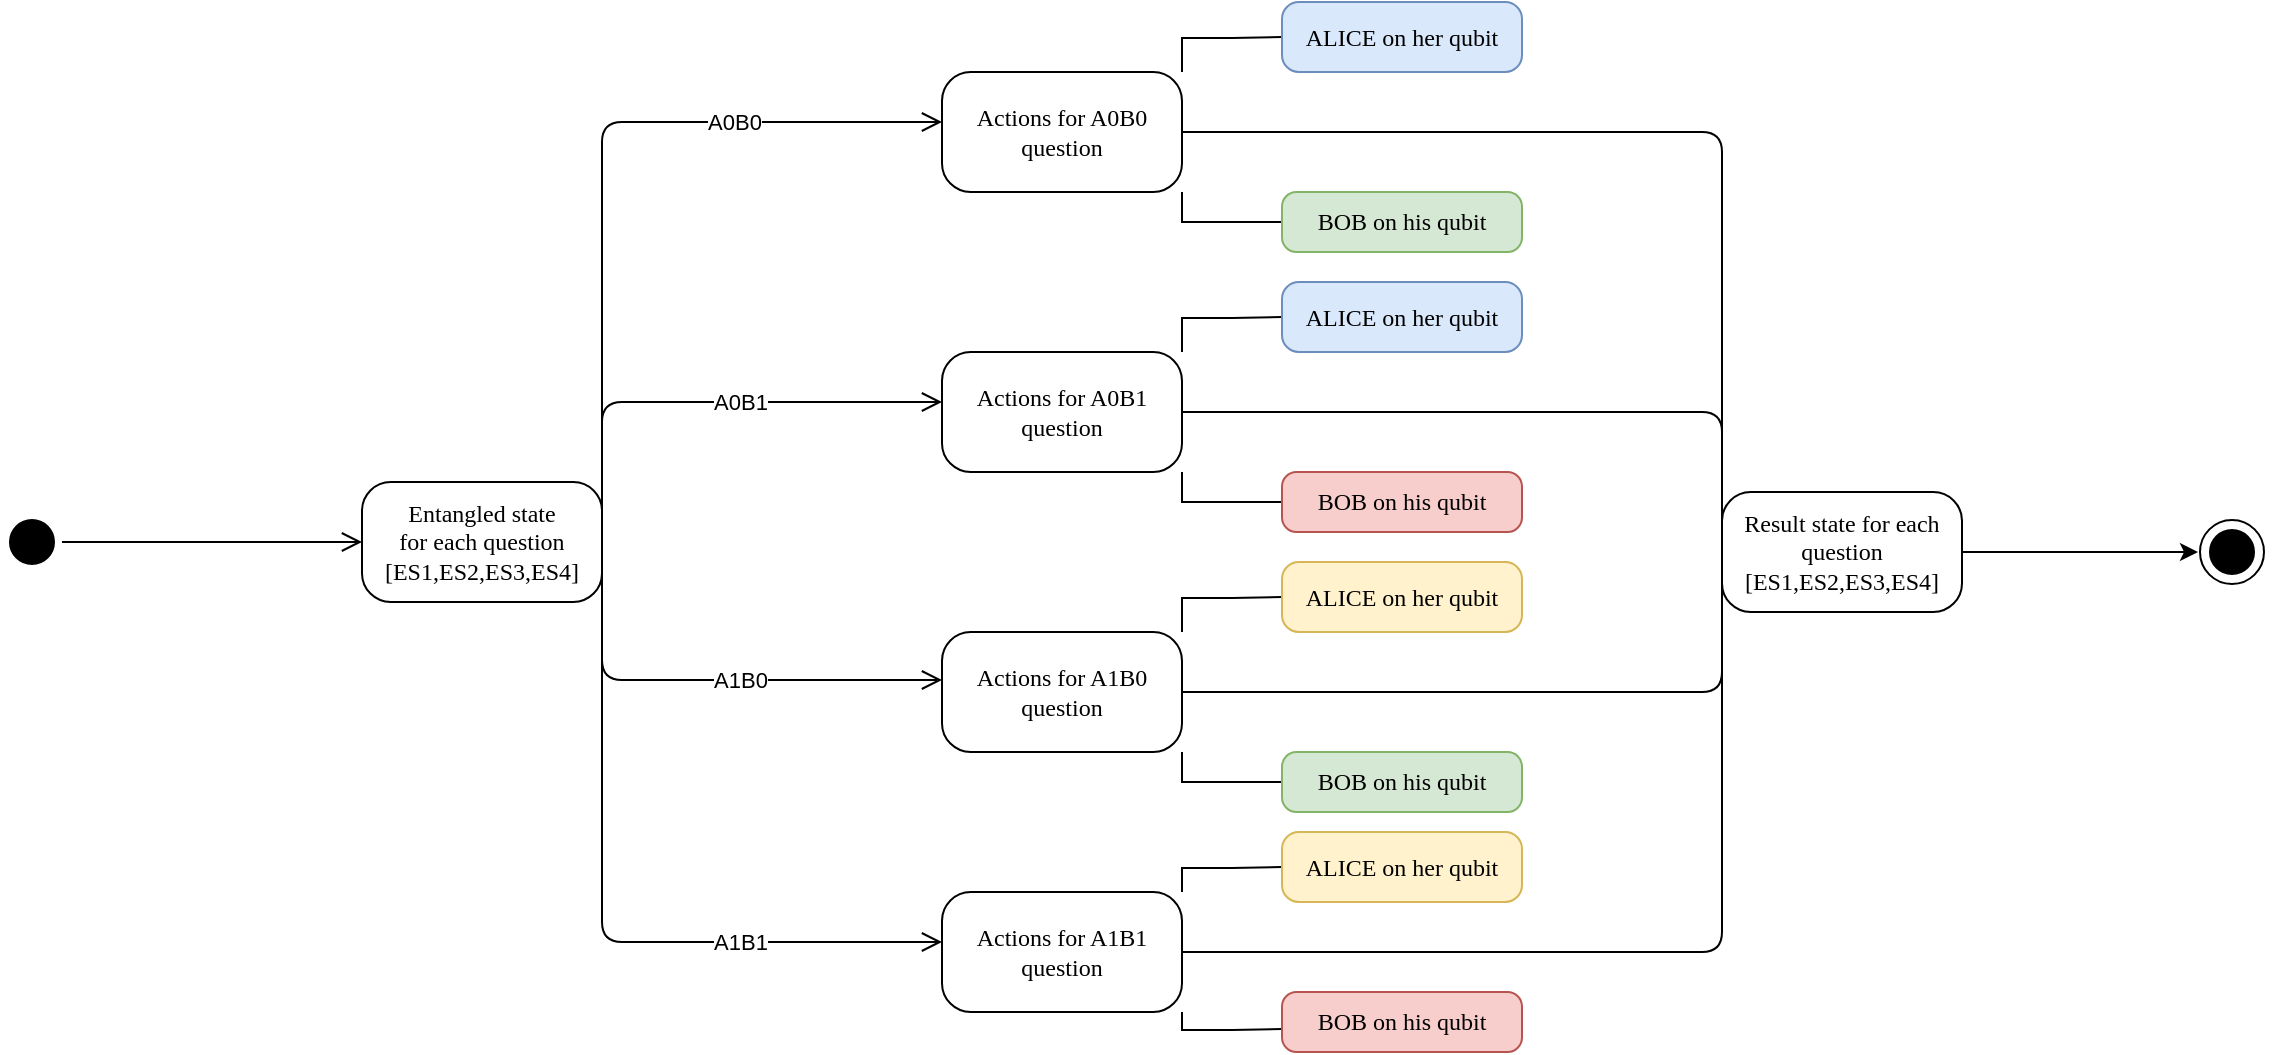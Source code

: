 <mxfile version="14.6.6" type="google"><diagram name="Page-1" id="58cdce13-f638-feb5-8d6f-7d28b1aa9fa0"><mxGraphModel dx="1422" dy="1622" grid="1" gridSize="10" guides="1" tooltips="1" connect="1" arrows="1" fold="1" page="1" pageScale="1" pageWidth="1100" pageHeight="850" background="#ffffff" math="0" shadow="0"><root><mxCell id="0"/><mxCell id="1" parent="0"/><mxCell id="382b91b5511bd0f7-1" value="" style="ellipse;html=1;shape=startState;rounded=1;shadow=0;comic=0;labelBackgroundColor=none;fontFamily=Verdana;fontSize=12;align=center;direction=south;fillColor=#000000;" parent="1" vertex="1"><mxGeometry x="60" y="235" width="30" height="30" as="geometry"/></mxCell><mxCell id="382b91b5511bd0f7-6" value="Entangled state&lt;br&gt;for each question&lt;br&gt;[ES1,ES2,ES3,ES4]" style="rounded=1;whiteSpace=wrap;html=1;arcSize=24;shadow=0;comic=0;labelBackgroundColor=none;fontFamily=Verdana;fontSize=12;align=center;" parent="1" vertex="1"><mxGeometry x="240" y="220" width="120" height="60" as="geometry"/></mxCell><mxCell id="3cde6dad864a17aa-4" style="edgeStyle=orthogonalEdgeStyle;html=1;labelBackgroundColor=none;endArrow=open;endSize=8;fontFamily=Verdana;fontSize=12;align=left;exitX=1;exitY=0.5;exitDx=0;exitDy=0;" parent="1" source="382b91b5511bd0f7-6" target="382b91b5511bd0f7-9" edge="1"><mxGeometry relative="1" as="geometry"><Array as="points"><mxPoint x="360" y="40"/></Array><mxPoint x="360" y="140" as="sourcePoint"/></mxGeometry></mxCell><mxCell id="1oZJd99CN38MWYjKBVLW-3" value="A0B0" style="edgeLabel;html=1;align=center;verticalAlign=middle;resizable=0;points=[];" parent="3cde6dad864a17aa-4" vertex="1" connectable="0"><mxGeometry x="0.482" y="-1" relative="1" as="geometry"><mxPoint x="-6" y="-1" as="offset"/></mxGeometry></mxCell><mxCell id="1oZJd99CN38MWYjKBVLW-37" style="edgeStyle=orthogonalEdgeStyle;rounded=0;orthogonalLoop=1;jettySize=auto;html=1;exitX=1;exitY=1;exitDx=0;exitDy=0;entryX=0;entryY=0.5;entryDx=0;entryDy=0;endArrow=none;endFill=0;strokeColor=#000000;" parent="1" source="382b91b5511bd0f7-9" target="1oZJd99CN38MWYjKBVLW-36" edge="1"><mxGeometry relative="1" as="geometry"><Array as="points"><mxPoint x="650" y="90"/></Array></mxGeometry></mxCell><mxCell id="1oZJd99CN38MWYjKBVLW-38" style="edgeStyle=orthogonalEdgeStyle;rounded=0;orthogonalLoop=1;jettySize=auto;html=1;exitX=1;exitY=0;exitDx=0;exitDy=0;entryX=0;entryY=0.5;entryDx=0;entryDy=0;endArrow=none;endFill=0;strokeColor=#000000;" parent="1" source="382b91b5511bd0f7-9" target="1oZJd99CN38MWYjKBVLW-35" edge="1"><mxGeometry relative="1" as="geometry"><Array as="points"><mxPoint x="650" y="-2"/><mxPoint x="675" y="-2"/></Array></mxGeometry></mxCell><mxCell id="382b91b5511bd0f7-9" value="Actions for A0B0 question" style="rounded=1;whiteSpace=wrap;html=1;arcSize=24;shadow=0;comic=0;labelBackgroundColor=none;fontFamily=Verdana;fontSize=12;align=center;" parent="1" vertex="1"><mxGeometry x="530" y="15" width="120" height="60" as="geometry"/></mxCell><mxCell id="2a3bc250acf0617d-9" style="edgeStyle=orthogonalEdgeStyle;html=1;labelBackgroundColor=none;endArrow=open;endSize=8;fontFamily=Verdana;fontSize=12;align=left;" parent="1" source="382b91b5511bd0f7-1" target="382b91b5511bd0f7-6" edge="1"><mxGeometry relative="1" as="geometry"/></mxCell><mxCell id="2a3bc250acf0617d-13" style="edgeStyle=orthogonalEdgeStyle;html=1;exitX=1;exitY=0.5;labelBackgroundColor=none;endArrow=open;endSize=8;fontFamily=Verdana;fontSize=12;align=left;exitDx=0;exitDy=0;" parent="1" source="382b91b5511bd0f7-6" target="382b91b5511bd0f7-10" edge="1"><mxGeometry relative="1" as="geometry"><mxPoint x="360" y="340" as="sourcePoint"/><Array as="points"><mxPoint x="360" y="180"/></Array></mxGeometry></mxCell><mxCell id="1oZJd99CN38MWYjKBVLW-4" value="A0B1" style="edgeLabel;html=1;align=center;verticalAlign=middle;resizable=0;points=[];" parent="2a3bc250acf0617d-13" vertex="1" connectable="0"><mxGeometry x="0.43" y="-7" relative="1" as="geometry"><mxPoint x="-33" y="-7" as="offset"/></mxGeometry></mxCell><mxCell id="1oZJd99CN38MWYjKBVLW-33" style="edgeStyle=orthogonalEdgeStyle;rounded=0;orthogonalLoop=1;jettySize=auto;html=1;exitX=1;exitY=1;exitDx=0;exitDy=0;entryX=0;entryY=0.5;entryDx=0;entryDy=0;endArrow=none;endFill=0;strokeColor=#000000;" parent="1" source="382b91b5511bd0f7-10" target="1oZJd99CN38MWYjKBVLW-30" edge="1"><mxGeometry relative="1" as="geometry"><Array as="points"><mxPoint x="650" y="230"/></Array></mxGeometry></mxCell><mxCell id="1oZJd99CN38MWYjKBVLW-34" style="edgeStyle=orthogonalEdgeStyle;rounded=0;orthogonalLoop=1;jettySize=auto;html=1;exitX=1;exitY=0;exitDx=0;exitDy=0;entryX=0;entryY=0.5;entryDx=0;entryDy=0;endArrow=none;endFill=0;strokeColor=#000000;" parent="1" source="382b91b5511bd0f7-10" target="1oZJd99CN38MWYjKBVLW-29" edge="1"><mxGeometry relative="1" as="geometry"><Array as="points"><mxPoint x="650" y="138"/><mxPoint x="675" y="138"/></Array></mxGeometry></mxCell><mxCell id="382b91b5511bd0f7-10" value="Actions for A0B1 question" style="rounded=1;whiteSpace=wrap;html=1;arcSize=24;shadow=0;comic=0;labelBackgroundColor=none;fontFamily=Verdana;fontSize=12;align=center;" parent="1" vertex="1"><mxGeometry x="530" y="155" width="120" height="60" as="geometry"/></mxCell><mxCell id="1oZJd99CN38MWYjKBVLW-5" style="edgeStyle=orthogonalEdgeStyle;html=1;exitX=1;exitY=0.5;labelBackgroundColor=none;endArrow=open;endSize=8;fontFamily=Verdana;fontSize=12;align=left;exitDx=0;exitDy=0;fontStyle=1;" parent="1" source="382b91b5511bd0f7-6" target="1oZJd99CN38MWYjKBVLW-9" edge="1"><mxGeometry relative="1" as="geometry"><mxPoint x="360" y="340" as="sourcePoint"/><mxPoint x="649.29" y="455" as="targetPoint"/><Array as="points"><mxPoint x="360" y="319"/></Array></mxGeometry></mxCell><mxCell id="1oZJd99CN38MWYjKBVLW-6" value="A1B0" style="edgeLabel;html=1;align=center;verticalAlign=middle;resizable=0;points=[];" parent="1oZJd99CN38MWYjKBVLW-5" vertex="1" connectable="0"><mxGeometry x="0.43" y="-7" relative="1" as="geometry"><mxPoint x="-33" y="-7" as="offset"/></mxGeometry></mxCell><mxCell id="1oZJd99CN38MWYjKBVLW-7" style="edgeStyle=orthogonalEdgeStyle;html=1;labelBackgroundColor=none;endArrow=open;endSize=8;fontFamily=Verdana;fontSize=12;align=left;" parent="1" target="1oZJd99CN38MWYjKBVLW-10" edge="1"><mxGeometry relative="1" as="geometry"><mxPoint x="360" y="220" as="sourcePoint"/><mxPoint x="649.29" y="565" as="targetPoint"/><Array as="points"><mxPoint x="360" y="450"/></Array></mxGeometry></mxCell><mxCell id="1oZJd99CN38MWYjKBVLW-8" value="A1B1" style="edgeLabel;html=1;align=center;verticalAlign=middle;resizable=0;points=[];" parent="1oZJd99CN38MWYjKBVLW-7" vertex="1" connectable="0"><mxGeometry x="0.43" y="-7" relative="1" as="geometry"><mxPoint x="13" y="-7" as="offset"/></mxGeometry></mxCell><mxCell id="1oZJd99CN38MWYjKBVLW-27" style="edgeStyle=orthogonalEdgeStyle;rounded=0;orthogonalLoop=1;jettySize=auto;html=1;exitX=1;exitY=0;exitDx=0;exitDy=0;entryX=0;entryY=0.5;entryDx=0;entryDy=0;endArrow=none;endFill=0;strokeColor=#000000;" parent="1" source="1oZJd99CN38MWYjKBVLW-9" target="1oZJd99CN38MWYjKBVLW-25" edge="1"><mxGeometry relative="1" as="geometry"><Array as="points"><mxPoint x="650" y="278"/><mxPoint x="675" y="278"/></Array></mxGeometry></mxCell><mxCell id="1oZJd99CN38MWYjKBVLW-28" style="edgeStyle=orthogonalEdgeStyle;rounded=0;orthogonalLoop=1;jettySize=auto;html=1;exitX=1;exitY=1;exitDx=0;exitDy=0;entryX=0;entryY=0.5;entryDx=0;entryDy=0;endArrow=none;endFill=0;strokeColor=#000000;" parent="1" source="1oZJd99CN38MWYjKBVLW-9" target="1oZJd99CN38MWYjKBVLW-26" edge="1"><mxGeometry relative="1" as="geometry"><Array as="points"><mxPoint x="650" y="370"/></Array></mxGeometry></mxCell><mxCell id="1oZJd99CN38MWYjKBVLW-9" value="Actions for A1B0 question" style="rounded=1;whiteSpace=wrap;html=1;arcSize=24;shadow=0;comic=0;labelBackgroundColor=none;fontFamily=Verdana;fontSize=12;align=center;" parent="1" vertex="1"><mxGeometry x="530" y="295" width="120" height="60" as="geometry"/></mxCell><mxCell id="1oZJd99CN38MWYjKBVLW-23" style="edgeStyle=orthogonalEdgeStyle;rounded=0;orthogonalLoop=1;jettySize=auto;html=1;exitX=1;exitY=0;exitDx=0;exitDy=0;entryX=0;entryY=0.5;entryDx=0;entryDy=0;endArrow=none;endFill=0;strokeColor=#000000;" parent="1" source="1oZJd99CN38MWYjKBVLW-10" target="1oZJd99CN38MWYjKBVLW-21" edge="1"><mxGeometry relative="1" as="geometry"><Array as="points"><mxPoint x="650" y="413"/><mxPoint x="675" y="413"/></Array></mxGeometry></mxCell><mxCell id="1oZJd99CN38MWYjKBVLW-24" style="edgeStyle=orthogonalEdgeStyle;rounded=0;orthogonalLoop=1;jettySize=auto;html=1;exitX=1;exitY=1;exitDx=0;exitDy=0;entryX=0;entryY=0.617;entryDx=0;entryDy=0;entryPerimeter=0;endArrow=none;endFill=0;strokeColor=#000000;" parent="1" source="1oZJd99CN38MWYjKBVLW-10" target="1oZJd99CN38MWYjKBVLW-22" edge="1"><mxGeometry relative="1" as="geometry"><Array as="points"><mxPoint x="650" y="494"/><mxPoint x="675" y="494"/></Array></mxGeometry></mxCell><mxCell id="1oZJd99CN38MWYjKBVLW-10" value="Actions for A1B1 question" style="rounded=1;whiteSpace=wrap;html=1;arcSize=24;shadow=0;comic=0;labelBackgroundColor=none;fontFamily=Verdana;fontSize=12;align=center;" parent="1" vertex="1"><mxGeometry x="530" y="425" width="120" height="60" as="geometry"/></mxCell><mxCell id="1oZJd99CN38MWYjKBVLW-40" style="edgeStyle=orthogonalEdgeStyle;rounded=0;orthogonalLoop=1;jettySize=auto;html=1;exitX=1;exitY=0.5;exitDx=0;exitDy=0;entryX=0.5;entryY=1;entryDx=0;entryDy=0;endArrow=classic;endFill=1;strokeColor=#000000;" parent="1" source="1oZJd99CN38MWYjKBVLW-12" target="1oZJd99CN38MWYjKBVLW-39" edge="1"><mxGeometry relative="1" as="geometry"/></mxCell><mxCell id="1oZJd99CN38MWYjKBVLW-12" value="Result state for each question&lt;br&gt;[ES1,ES2,ES3,ES4]" style="rounded=1;whiteSpace=wrap;html=1;arcSize=24;shadow=0;comic=0;labelBackgroundColor=none;fontFamily=Verdana;fontSize=12;align=center;" parent="1" vertex="1"><mxGeometry x="920" y="225" width="120" height="60" as="geometry"/></mxCell><mxCell id="1oZJd99CN38MWYjKBVLW-13" style="edgeStyle=orthogonalEdgeStyle;html=1;entryX=1;entryY=0.5;labelBackgroundColor=none;endArrow=none;endSize=8;fontFamily=Verdana;fontSize=12;align=left;entryDx=0;entryDy=0;exitX=0;exitY=0.5;exitDx=0;exitDy=0;endFill=0;" parent="1" source="1oZJd99CN38MWYjKBVLW-12" target="382b91b5511bd0f7-9" edge="1"><mxGeometry relative="1" as="geometry"><Array as="points"><mxPoint x="920" y="245"/><mxPoint x="920" y="45"/></Array><mxPoint x="920" y="165" as="sourcePoint"/><mxPoint x="1190" y="65" as="targetPoint"/></mxGeometry></mxCell><mxCell id="1oZJd99CN38MWYjKBVLW-15" style="edgeStyle=orthogonalEdgeStyle;html=1;exitX=0;exitY=0.5;entryX=1;entryY=0.5;labelBackgroundColor=none;endArrow=none;endSize=8;fontFamily=Verdana;fontSize=12;align=left;exitDx=0;exitDy=0;entryDx=0;entryDy=0;endFill=0;" parent="1" source="1oZJd99CN38MWYjKBVLW-12" target="382b91b5511bd0f7-10" edge="1"><mxGeometry relative="1" as="geometry"><mxPoint x="920" y="365" as="sourcePoint"/><mxPoint x="1190" y="205" as="targetPoint"/><Array as="points"><mxPoint x="920" y="245"/><mxPoint x="920" y="185"/></Array></mxGeometry></mxCell><mxCell id="1oZJd99CN38MWYjKBVLW-17" style="edgeStyle=orthogonalEdgeStyle;html=1;exitX=0;exitY=0.5;entryX=1;entryY=0.5;labelBackgroundColor=none;endArrow=none;endSize=8;fontFamily=Verdana;fontSize=12;align=left;exitDx=0;exitDy=0;fontStyle=1;entryDx=0;entryDy=0;endFill=0;" parent="1" source="1oZJd99CN38MWYjKBVLW-12" target="1oZJd99CN38MWYjKBVLW-9" edge="1"><mxGeometry relative="1" as="geometry"><mxPoint x="920" y="365" as="sourcePoint"/><mxPoint x="1190" y="345" as="targetPoint"/><Array as="points"><mxPoint x="920" y="245"/><mxPoint x="920" y="325"/></Array></mxGeometry></mxCell><mxCell id="1oZJd99CN38MWYjKBVLW-19" style="edgeStyle=orthogonalEdgeStyle;html=1;entryX=1;entryY=0.5;labelBackgroundColor=none;endArrow=none;endSize=8;fontFamily=Verdana;fontSize=12;align=left;entryDx=0;entryDy=0;endFill=0;" parent="1" target="1oZJd99CN38MWYjKBVLW-10" edge="1"><mxGeometry relative="1" as="geometry"><mxPoint x="920" y="245" as="sourcePoint"/><mxPoint x="1190" y="475" as="targetPoint"/><Array as="points"><mxPoint x="920" y="455"/></Array></mxGeometry></mxCell><mxCell id="1oZJd99CN38MWYjKBVLW-21" value="ALICE on her qubit" style="rounded=1;whiteSpace=wrap;html=1;arcSize=24;shadow=0;comic=0;labelBackgroundColor=none;fontFamily=Verdana;fontSize=12;align=center;fillColor=#fff2cc;strokeColor=#d6b656;" parent="1" vertex="1"><mxGeometry x="700" y="395" width="120" height="35" as="geometry"/></mxCell><mxCell id="1oZJd99CN38MWYjKBVLW-22" value="BOB on his qubit" style="rounded=1;whiteSpace=wrap;html=1;arcSize=24;shadow=0;comic=0;labelBackgroundColor=none;fontFamily=Verdana;fontSize=12;align=center;fillColor=#f8cecc;strokeColor=#b85450;" parent="1" vertex="1"><mxGeometry x="700" y="475" width="120" height="30" as="geometry"/></mxCell><mxCell id="1oZJd99CN38MWYjKBVLW-25" value="ALICE on her qubit" style="rounded=1;whiteSpace=wrap;html=1;arcSize=24;shadow=0;comic=0;labelBackgroundColor=none;fontFamily=Verdana;fontSize=12;align=center;fillColor=#fff2cc;strokeColor=#d6b656;" parent="1" vertex="1"><mxGeometry x="700" y="260" width="120" height="35" as="geometry"/></mxCell><mxCell id="1oZJd99CN38MWYjKBVLW-26" value="BOB on his qubit" style="rounded=1;whiteSpace=wrap;html=1;arcSize=24;shadow=0;comic=0;labelBackgroundColor=none;fontFamily=Verdana;fontSize=12;align=center;fillColor=#d5e8d4;strokeColor=#82b366;" parent="1" vertex="1"><mxGeometry x="700" y="355" width="120" height="30" as="geometry"/></mxCell><mxCell id="1oZJd99CN38MWYjKBVLW-29" value="ALICE on her qubit" style="rounded=1;whiteSpace=wrap;html=1;arcSize=24;shadow=0;comic=0;labelBackgroundColor=none;fontFamily=Verdana;fontSize=12;align=center;fillColor=#dae8fc;strokeColor=#6c8ebf;" parent="1" vertex="1"><mxGeometry x="700" y="120" width="120" height="35" as="geometry"/></mxCell><mxCell id="1oZJd99CN38MWYjKBVLW-30" value="BOB on his qubit" style="rounded=1;whiteSpace=wrap;html=1;arcSize=24;shadow=0;comic=0;labelBackgroundColor=none;fontFamily=Verdana;fontSize=12;align=center;fillColor=#f8cecc;strokeColor=#b85450;" parent="1" vertex="1"><mxGeometry x="700" y="215" width="120" height="30" as="geometry"/></mxCell><mxCell id="1oZJd99CN38MWYjKBVLW-35" value="ALICE on her qubit" style="rounded=1;whiteSpace=wrap;html=1;arcSize=24;shadow=0;comic=0;labelBackgroundColor=none;fontFamily=Verdana;fontSize=12;align=center;fillColor=#dae8fc;strokeColor=#6c8ebf;" parent="1" vertex="1"><mxGeometry x="700" y="-20" width="120" height="35" as="geometry"/></mxCell><mxCell id="1oZJd99CN38MWYjKBVLW-36" value="BOB on his qubit" style="rounded=1;whiteSpace=wrap;html=1;arcSize=24;shadow=0;comic=0;labelBackgroundColor=none;fontFamily=Verdana;fontSize=12;align=center;fillColor=#d5e8d4;strokeColor=#82b366;" parent="1" vertex="1"><mxGeometry x="700" y="75" width="120" height="30" as="geometry"/></mxCell><mxCell id="1oZJd99CN38MWYjKBVLW-39" value="" style="ellipse;html=1;shape=startState;rounded=1;shadow=0;comic=0;labelBackgroundColor=none;fontFamily=Verdana;fontSize=12;align=center;direction=south;fillColor=#000000;perimeterSpacing=2;labelBorderColor=none;" parent="1" vertex="1"><mxGeometry x="1160" y="240" width="30" height="30" as="geometry"/></mxCell><mxCell id="1oZJd99CN38MWYjKBVLW-41" value="" style="ellipse;html=1;shape=startState;rounded=1;shadow=0;comic=0;labelBackgroundColor=none;fontFamily=Verdana;fontSize=12;align=center;direction=south;perimeterSpacing=2;labelBorderColor=none;fillColor=none;" parent="1" vertex="1"><mxGeometry x="1155" y="235" width="40" height="40" as="geometry"/></mxCell></root></mxGraphModel></diagram></mxfile>